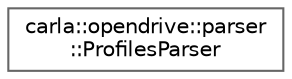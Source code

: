 digraph "类继承关系图"
{
 // INTERACTIVE_SVG=YES
 // LATEX_PDF_SIZE
  bgcolor="transparent";
  edge [fontname=Helvetica,fontsize=10,labelfontname=Helvetica,labelfontsize=10];
  node [fontname=Helvetica,fontsize=10,shape=box,height=0.2,width=0.4];
  rankdir="LR";
  Node0 [id="Node000000",label="carla::opendrive::parser\l::ProfilesParser",height=0.2,width=0.4,color="grey40", fillcolor="white", style="filled",URL="$db/de4/classcarla_1_1opendrive_1_1parser_1_1ProfilesParser.html",tooltip=" "];
}

